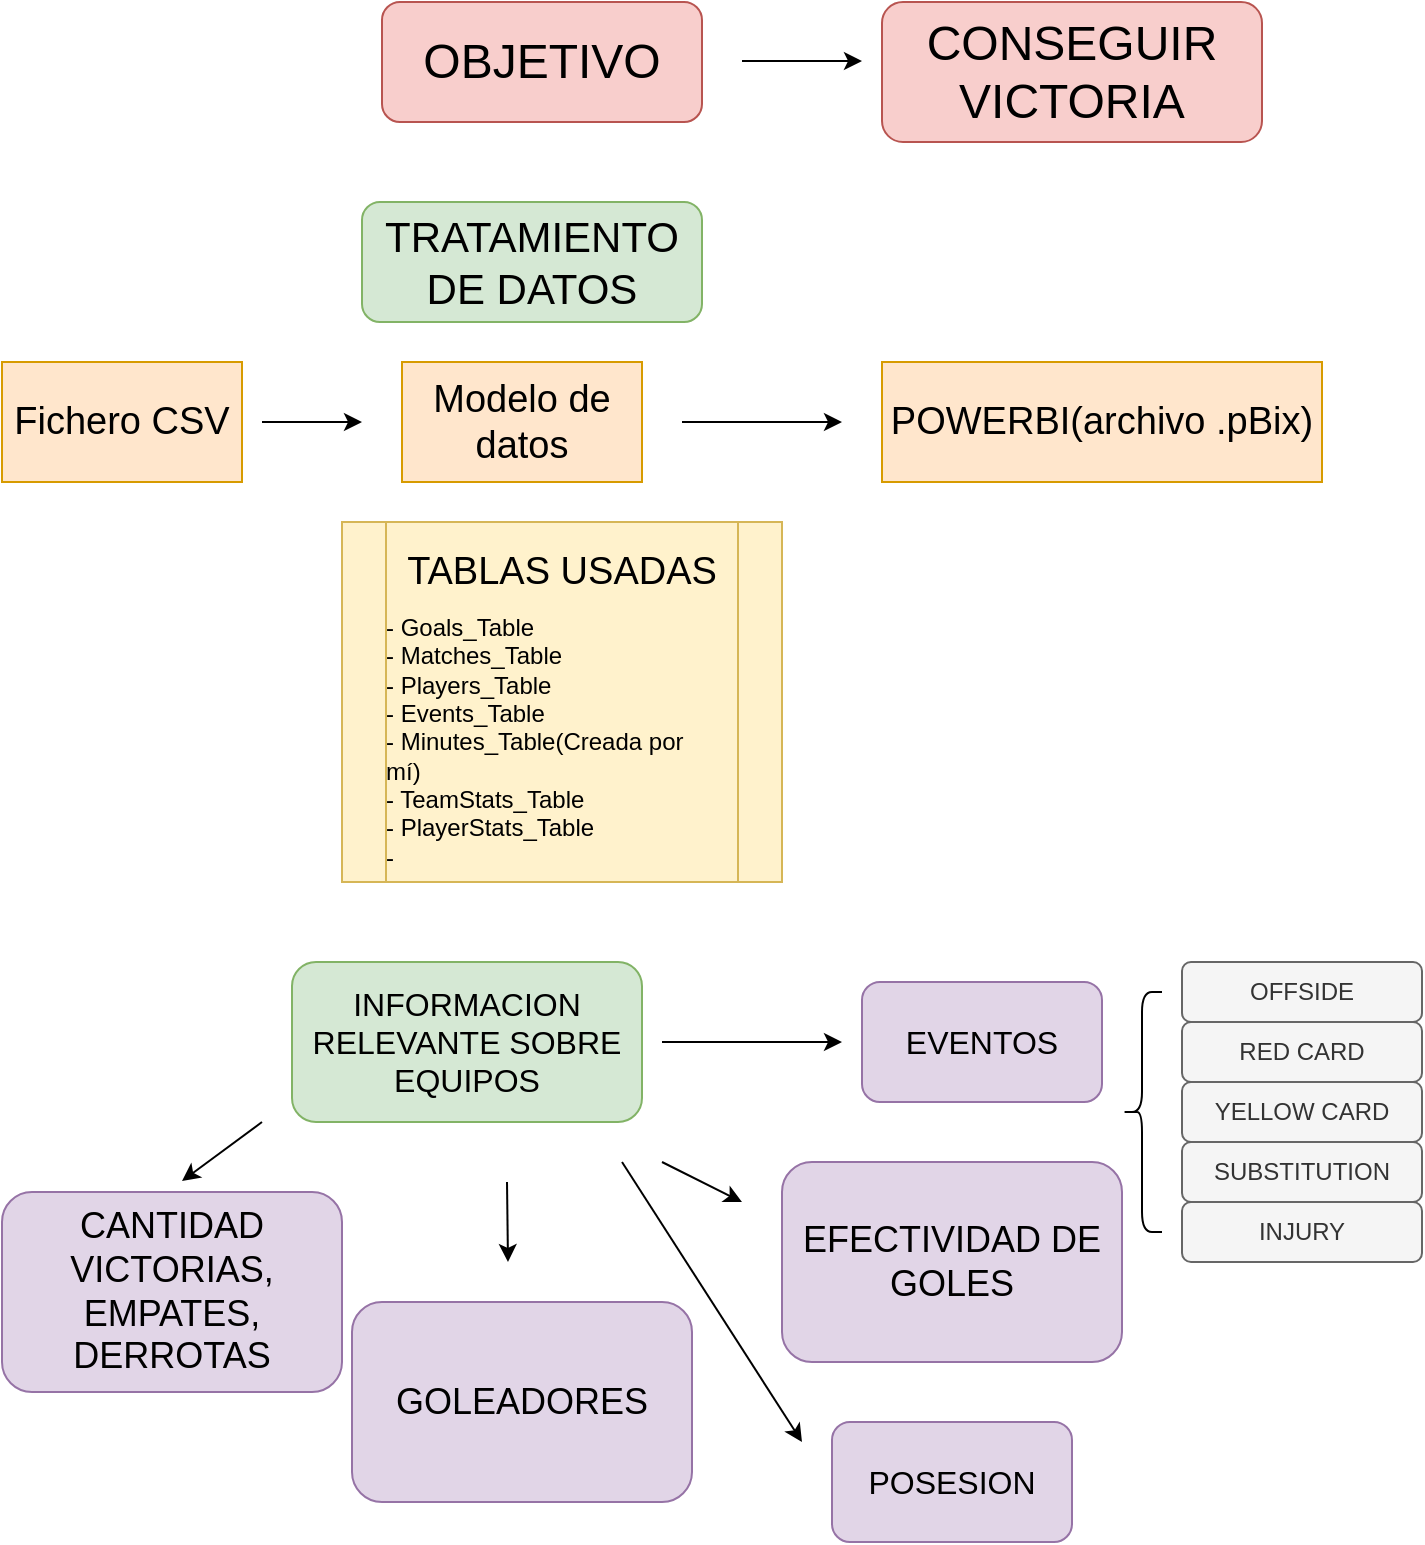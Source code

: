 <mxfile version="26.0.5">
  <diagram name="Página-1" id="mRF_guLoawjbaeZr_DBD">
    <mxGraphModel dx="1050" dy="1699" grid="1" gridSize="10" guides="1" tooltips="1" connect="1" arrows="1" fold="1" page="1" pageScale="1" pageWidth="827" pageHeight="1169" math="0" shadow="0">
      <root>
        <mxCell id="0" />
        <mxCell id="1" parent="0" />
        <mxCell id="tPnXkRpVGwlKUNFZepc5-8" value="&lt;font style=&quot;font-size: 24px;&quot;&gt;OBJETIVO&lt;/font&gt;" style="rounded=1;whiteSpace=wrap;html=1;fillColor=#f8cecc;strokeColor=#b85450;" vertex="1" parent="1">
          <mxGeometry x="300" y="-10" width="160" height="60" as="geometry" />
        </mxCell>
        <mxCell id="tPnXkRpVGwlKUNFZepc5-9" value="" style="endArrow=classic;html=1;rounded=0;" edge="1" parent="1">
          <mxGeometry width="50" height="50" relative="1" as="geometry">
            <mxPoint x="480" y="19.5" as="sourcePoint" />
            <mxPoint x="540" y="19.5" as="targetPoint" />
          </mxGeometry>
        </mxCell>
        <mxCell id="tPnXkRpVGwlKUNFZepc5-10" value="&lt;span style=&quot;font-size: 24px;&quot;&gt;CONSEGUIR VICTORIA&lt;/span&gt;" style="rounded=1;whiteSpace=wrap;html=1;fillColor=#f8cecc;strokeColor=#b85450;" vertex="1" parent="1">
          <mxGeometry x="550" y="-10" width="190" height="70" as="geometry" />
        </mxCell>
        <mxCell id="tPnXkRpVGwlKUNFZepc5-12" value="" style="shape=process;whiteSpace=wrap;html=1;backgroundOutline=1;fillColor=#fff2cc;strokeColor=#d6b656;" vertex="1" parent="1">
          <mxGeometry x="280" y="250" width="220" height="180" as="geometry" />
        </mxCell>
        <mxCell id="tPnXkRpVGwlKUNFZepc5-13" value="&lt;font style=&quot;font-size: 19px;&quot;&gt;TABLAS USADAS&lt;/font&gt;" style="text;html=1;align=center;verticalAlign=middle;whiteSpace=wrap;rounded=0;" vertex="1" parent="1">
          <mxGeometry x="310" y="260" width="160" height="30" as="geometry" />
        </mxCell>
        <mxCell id="tPnXkRpVGwlKUNFZepc5-14" value="- Goals_Table&lt;div&gt;- Matches_Table&lt;/div&gt;&lt;div&gt;- Players_Table&lt;/div&gt;&lt;div&gt;- Events_Table&lt;/div&gt;&lt;div&gt;- Minutes_Table(Creada por mí)&lt;/div&gt;&lt;div&gt;- TeamStats_Table&lt;/div&gt;&lt;div&gt;- PlayerStats_Table&lt;/div&gt;&lt;div&gt;&lt;span style=&quot;background-color: transparent; color: light-dark(rgb(0, 0, 0), rgb(255, 255, 255));&quot;&gt;-&amp;nbsp;&amp;nbsp;&lt;/span&gt;&lt;/div&gt;" style="text;html=1;align=left;verticalAlign=middle;whiteSpace=wrap;rounded=0;" vertex="1" parent="1">
          <mxGeometry x="300" y="320" width="170" height="80" as="geometry" />
        </mxCell>
        <mxCell id="tPnXkRpVGwlKUNFZepc5-16" value="&lt;font style=&quot;font-size: 21px;&quot;&gt;TRATAMIENTO DE DATOS&lt;/font&gt;" style="rounded=1;whiteSpace=wrap;html=1;fillColor=#d5e8d4;strokeColor=#82b366;" vertex="1" parent="1">
          <mxGeometry x="290" y="90" width="170" height="60" as="geometry" />
        </mxCell>
        <mxCell id="tPnXkRpVGwlKUNFZepc5-17" value="&lt;font style=&quot;font-size: 19px;&quot;&gt;Fichero CSV&lt;/font&gt;" style="rounded=0;whiteSpace=wrap;html=1;fillColor=#ffe6cc;strokeColor=#d79b00;" vertex="1" parent="1">
          <mxGeometry x="110" y="170" width="120" height="60" as="geometry" />
        </mxCell>
        <mxCell id="tPnXkRpVGwlKUNFZepc5-18" value="" style="endArrow=classic;html=1;rounded=0;" edge="1" parent="1">
          <mxGeometry width="50" height="50" relative="1" as="geometry">
            <mxPoint x="240" y="200" as="sourcePoint" />
            <mxPoint x="290" y="200" as="targetPoint" />
          </mxGeometry>
        </mxCell>
        <mxCell id="tPnXkRpVGwlKUNFZepc5-19" value="&lt;font style=&quot;font-size: 19px;&quot;&gt;Modelo de datos&lt;/font&gt;" style="rounded=0;whiteSpace=wrap;html=1;fillColor=#ffe6cc;strokeColor=#d79b00;" vertex="1" parent="1">
          <mxGeometry x="310" y="170" width="120" height="60" as="geometry" />
        </mxCell>
        <mxCell id="tPnXkRpVGwlKUNFZepc5-20" value="" style="endArrow=classic;html=1;rounded=0;" edge="1" parent="1">
          <mxGeometry width="50" height="50" relative="1" as="geometry">
            <mxPoint x="450" y="200" as="sourcePoint" />
            <mxPoint x="530" y="200" as="targetPoint" />
          </mxGeometry>
        </mxCell>
        <mxCell id="tPnXkRpVGwlKUNFZepc5-21" value="&lt;font style=&quot;font-size: 19px;&quot;&gt;POWERBI(archivo .pBix)&lt;/font&gt;" style="rounded=0;whiteSpace=wrap;html=1;fillColor=#ffe6cc;strokeColor=#d79b00;" vertex="1" parent="1">
          <mxGeometry x="550" y="170" width="220" height="60" as="geometry" />
        </mxCell>
        <mxCell id="tPnXkRpVGwlKUNFZepc5-22" value="&lt;font style=&quot;font-size: 16px;&quot;&gt;INFORMACION RELEVANTE SOBRE EQUIPOS&lt;/font&gt;" style="rounded=1;whiteSpace=wrap;html=1;fillColor=#d5e8d4;strokeColor=#82b366;" vertex="1" parent="1">
          <mxGeometry x="255" y="470" width="175" height="80" as="geometry" />
        </mxCell>
        <mxCell id="tPnXkRpVGwlKUNFZepc5-23" value="" style="endArrow=classic;html=1;rounded=0;" edge="1" parent="1">
          <mxGeometry width="50" height="50" relative="1" as="geometry">
            <mxPoint x="240" y="550" as="sourcePoint" />
            <mxPoint x="200" y="579.5" as="targetPoint" />
          </mxGeometry>
        </mxCell>
        <mxCell id="tPnXkRpVGwlKUNFZepc5-25" value="&lt;font style=&quot;font-size: 18px;&quot;&gt;CANTIDAD VICTORIAS, EMPATES, DERROTAS&lt;/font&gt;" style="rounded=1;whiteSpace=wrap;html=1;fillColor=#e1d5e7;strokeColor=#9673a6;" vertex="1" parent="1">
          <mxGeometry x="110" y="585" width="170" height="100" as="geometry" />
        </mxCell>
        <mxCell id="tPnXkRpVGwlKUNFZepc5-26" value="" style="endArrow=classic;html=1;rounded=0;" edge="1" parent="1">
          <mxGeometry width="50" height="50" relative="1" as="geometry">
            <mxPoint x="362.5" y="580" as="sourcePoint" />
            <mxPoint x="363" y="620" as="targetPoint" />
          </mxGeometry>
        </mxCell>
        <mxCell id="tPnXkRpVGwlKUNFZepc5-27" value="&lt;span style=&quot;font-size: 18px;&quot;&gt;GOLEADORES&lt;/span&gt;" style="rounded=1;whiteSpace=wrap;html=1;fillColor=#e1d5e7;strokeColor=#9673a6;" vertex="1" parent="1">
          <mxGeometry x="285" y="640" width="170" height="100" as="geometry" />
        </mxCell>
        <mxCell id="tPnXkRpVGwlKUNFZepc5-28" value="&lt;font style=&quot;font-size: 18px;&quot;&gt;EFECTIVIDAD DE GOLES&lt;/font&gt;" style="rounded=1;whiteSpace=wrap;html=1;fillColor=#e1d5e7;strokeColor=#9673a6;" vertex="1" parent="1">
          <mxGeometry x="500" y="570" width="170" height="100" as="geometry" />
        </mxCell>
        <mxCell id="tPnXkRpVGwlKUNFZepc5-29" value="" style="endArrow=classic;html=1;rounded=0;" edge="1" parent="1">
          <mxGeometry width="50" height="50" relative="1" as="geometry">
            <mxPoint x="440" y="570" as="sourcePoint" />
            <mxPoint x="480" y="590" as="targetPoint" />
          </mxGeometry>
        </mxCell>
        <mxCell id="tPnXkRpVGwlKUNFZepc5-30" value="" style="endArrow=classic;html=1;rounded=0;" edge="1" parent="1">
          <mxGeometry width="50" height="50" relative="1" as="geometry">
            <mxPoint x="440" y="510" as="sourcePoint" />
            <mxPoint x="530" y="510" as="targetPoint" />
          </mxGeometry>
        </mxCell>
        <mxCell id="tPnXkRpVGwlKUNFZepc5-32" value="&lt;font style=&quot;font-size: 16px;&quot;&gt;EVENTOS&lt;/font&gt;" style="rounded=1;whiteSpace=wrap;html=1;fillColor=#e1d5e7;strokeColor=#9673a6;" vertex="1" parent="1">
          <mxGeometry x="540" y="480" width="120" height="60" as="geometry" />
        </mxCell>
        <mxCell id="tPnXkRpVGwlKUNFZepc5-33" value="" style="endArrow=classic;html=1;rounded=0;" edge="1" parent="1">
          <mxGeometry width="50" height="50" relative="1" as="geometry">
            <mxPoint x="420" y="570" as="sourcePoint" />
            <mxPoint x="510" y="710" as="targetPoint" />
          </mxGeometry>
        </mxCell>
        <mxCell id="tPnXkRpVGwlKUNFZepc5-34" value="&lt;font style=&quot;font-size: 16px;&quot;&gt;POSESION&lt;/font&gt;" style="rounded=1;whiteSpace=wrap;html=1;fillColor=#e1d5e7;strokeColor=#9673a6;" vertex="1" parent="1">
          <mxGeometry x="525" y="700" width="120" height="60" as="geometry" />
        </mxCell>
        <mxCell id="tPnXkRpVGwlKUNFZepc5-35" value="OFFSIDE" style="rounded=1;whiteSpace=wrap;html=1;fillColor=#f5f5f5;fontColor=#333333;strokeColor=#666666;" vertex="1" parent="1">
          <mxGeometry x="700" y="470" width="120" height="30" as="geometry" />
        </mxCell>
        <mxCell id="tPnXkRpVGwlKUNFZepc5-36" value="RED CARD&lt;span style=&quot;color: rgba(0, 0, 0, 0); font-family: monospace; font-size: 0px; text-align: start; text-wrap-mode: nowrap;&quot;&gt;%3CmxGraphModel%3E%3Croot%3E%3CmxCell%20id%3D%220%22%2F%3E%3CmxCell%20id%3D%221%22%20parent%3D%220%22%2F%3E%3CmxCell%20id%3D%222%22%20value%3D%22OFFSIDE%22%20style%3D%22rounded%3D1%3BwhiteSpace%3Dwrap%3Bhtml%3D1%3B%22%20vertex%3D%221%22%20parent%3D%221%22%3E%3CmxGeometry%20x%3D%22700%22%20y%3D%22460%22%20width%3D%22120%22%20height%3D%2230%22%20as%3D%22geometry%22%2F%3E%3C%2FmxCell%3E%3C%2Froot%3E%3C%2FmxGraphModel%3E&lt;/span&gt;" style="rounded=1;whiteSpace=wrap;html=1;fillColor=#f5f5f5;fontColor=#333333;strokeColor=#666666;" vertex="1" parent="1">
          <mxGeometry x="700" y="500" width="120" height="30" as="geometry" />
        </mxCell>
        <mxCell id="tPnXkRpVGwlKUNFZepc5-37" value="YELLOW CARD" style="rounded=1;whiteSpace=wrap;html=1;fillColor=#f5f5f5;fontColor=#333333;strokeColor=#666666;" vertex="1" parent="1">
          <mxGeometry x="700" y="530" width="120" height="30" as="geometry" />
        </mxCell>
        <mxCell id="tPnXkRpVGwlKUNFZepc5-38" value="SUBSTITUTION" style="rounded=1;whiteSpace=wrap;html=1;fillColor=#f5f5f5;fontColor=#333333;strokeColor=#666666;" vertex="1" parent="1">
          <mxGeometry x="700" y="560" width="120" height="30" as="geometry" />
        </mxCell>
        <mxCell id="tPnXkRpVGwlKUNFZepc5-40" value="INJURY" style="rounded=1;whiteSpace=wrap;html=1;fillColor=#f5f5f5;fontColor=#333333;strokeColor=#666666;" vertex="1" parent="1">
          <mxGeometry x="700" y="590" width="120" height="30" as="geometry" />
        </mxCell>
        <mxCell id="tPnXkRpVGwlKUNFZepc5-41" value="" style="shape=curlyBracket;whiteSpace=wrap;html=1;rounded=1;labelPosition=left;verticalLabelPosition=middle;align=right;verticalAlign=middle;" vertex="1" parent="1">
          <mxGeometry x="670" y="485" width="20" height="120" as="geometry" />
        </mxCell>
      </root>
    </mxGraphModel>
  </diagram>
</mxfile>
